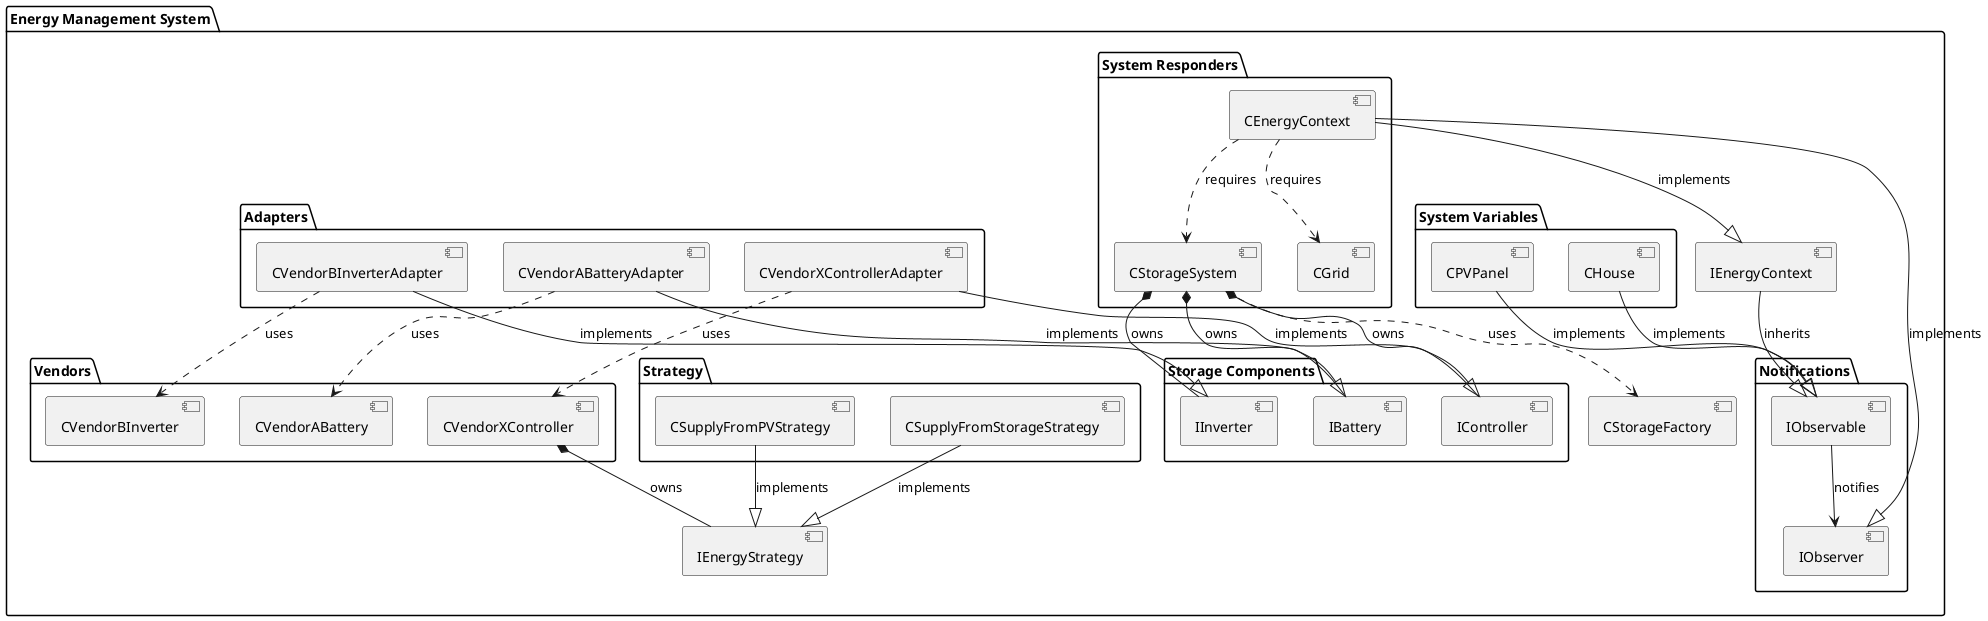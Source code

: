 @startuml Component Diagram

package "Energy Management System" {
    package "System Variables" {
        [CPVPanel] 
        [CHouse] 
    }
        package "System Responders" {
        [CEnergyContext] ..> [CStorageSystem] : "requires"
        [CEnergyContext] ..> [CGrid] : "requires"
    }

    package "Notifications" {
        [IObservable]
        [IObserver]
    }

    package "Storage Components" {
        [IController]
        [IInverter]
        [IBattery]
    }

    package "Vendors" {
        [CVendorABattery]
        [CVendorBInverter]
        [CVendorXController]
    }

    package "Adapters" {
        [CVendorABatteryAdapter]
        [CVendorBInverterAdapter]
        [CVendorXControllerAdapter]
    }

    package "Strategy" {
        [CSupplyFromPVStrategy]
        [CSupplyFromStorageStrategy]
    }

    [CPVPanel] --|> [IObservable] : "implements"
    [CHouse] --|> [IObservable] : "implements"

    [IObservable] --> [IObserver] : "notifies"

    [CEnergyContext] --|> [IEnergyContext] : "implements"
    [IEnergyContext] --|> [IObservable] : "inherits"
    [CEnergyContext] --|> [IObserver] : "implements"

    [CStorageSystem] *-- [IController] : "owns"
    [CStorageSystem] *-- [IInverter] : "owns"
    [CStorageSystem] *-- [IBattery] : "owns"
    [CStorageSystem] ..> [CStorageFactory] : "uses"

    [CVendorABatteryAdapter] ..> [CVendorABattery] : "uses"
    [CVendorABatteryAdapter] --|> [IBattery] : "implements"

    [CVendorBInverterAdapter] ..> [CVendorBInverter] : "uses"
    [CVendorBInverterAdapter] --|> [IInverter] : "implements"

    [CVendorXControllerAdapter] ..> [CVendorXController] : "uses"
    [CVendorXControllerAdapter] --|> [IController] : "implements"

    [CSupplyFromPVStrategy] --|> [IEnergyStrategy] : "implements"
    [CSupplyFromStorageStrategy] --|> [IEnergyStrategy] : "implements"

    [CVendorXController] *-- [IEnergyStrategy] : "owns"

}

@enduml
